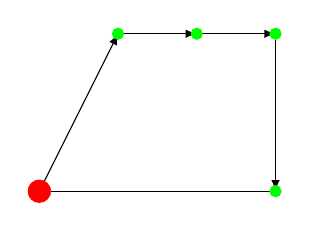 \draw [black, -latex] (0, 0) -- (1, 2);
\filldraw [green] (0, 0) circle (2pt);
\draw [black, -latex] (1, 2) --(2, 2);
\filldraw [green] (1, 2) circle (2pt);
\draw [black, -latex] (2, 2) --(3, 2);
\filldraw [green] (2, 2) circle (2pt);
\draw [black, -latex] (3, 2) --(3, 0);
\filldraw [green] (3, 2) circle (2pt);
\draw [black, -latex] (3, 0) --(0, 0);
\filldraw (3, 0) [green] circle (2pt);
\filldraw [red] (0, 0) circle (4pt);